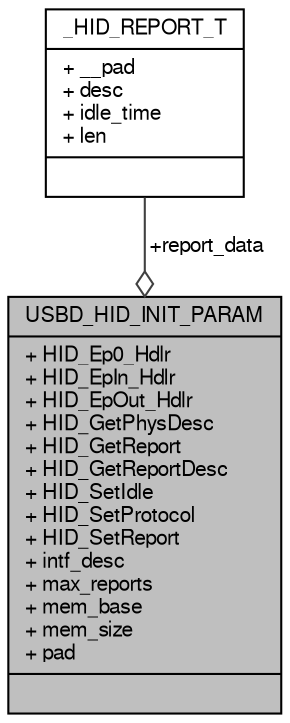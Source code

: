 digraph "USBD_HID_INIT_PARAM"
{
  edge [fontname="FreeSans",fontsize="10",labelfontname="FreeSans",labelfontsize="10"];
  node [fontname="FreeSans",fontsize="10",shape=record];
  Node1 [label="{USBD_HID_INIT_PARAM\n|+ HID_Ep0_Hdlr\l+ HID_EpIn_Hdlr\l+ HID_EpOut_Hdlr\l+ HID_GetPhysDesc\l+ HID_GetReport\l+ HID_GetReportDesc\l+ HID_SetIdle\l+ HID_SetProtocol\l+ HID_SetReport\l+ intf_desc\l+ max_reports\l+ mem_base\l+ mem_size\l+ pad\l|}",height=0.2,width=0.4,color="black", fillcolor="grey75", style="filled", fontcolor="black"];
  Node2 -> Node1 [color="grey25",fontsize="10",style="solid",label=" +report_data" ,arrowhead="odiamond"];
  Node2 [label="{_HID_REPORT_T\n|+ __pad\l+ desc\l+ idle_time\l+ len\l|}",height=0.2,width=0.4,color="black", fillcolor="white", style="filled",URL="$struct__HID__REPORT__T.html",tooltip="HID report descriptor data structure. "];
}
